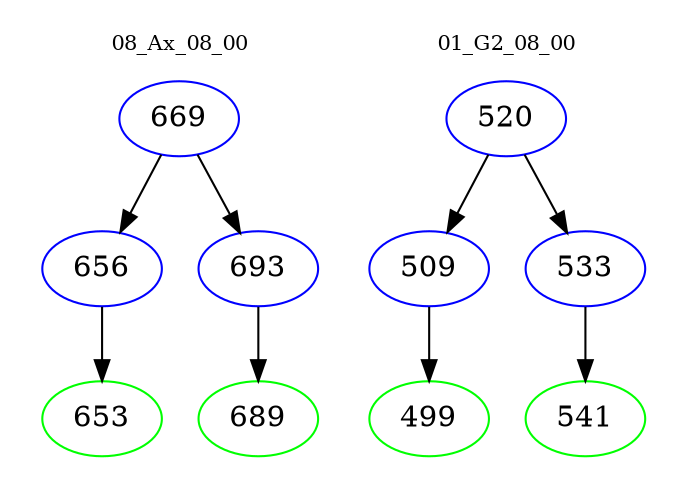 digraph{
subgraph cluster_0 {
color = white
label = "08_Ax_08_00";
fontsize=10;
T0_669 [label="669", color="blue"]
T0_669 -> T0_656 [color="black"]
T0_656 [label="656", color="blue"]
T0_656 -> T0_653 [color="black"]
T0_653 [label="653", color="green"]
T0_669 -> T0_693 [color="black"]
T0_693 [label="693", color="blue"]
T0_693 -> T0_689 [color="black"]
T0_689 [label="689", color="green"]
}
subgraph cluster_1 {
color = white
label = "01_G2_08_00";
fontsize=10;
T1_520 [label="520", color="blue"]
T1_520 -> T1_509 [color="black"]
T1_509 [label="509", color="blue"]
T1_509 -> T1_499 [color="black"]
T1_499 [label="499", color="green"]
T1_520 -> T1_533 [color="black"]
T1_533 [label="533", color="blue"]
T1_533 -> T1_541 [color="black"]
T1_541 [label="541", color="green"]
}
}
